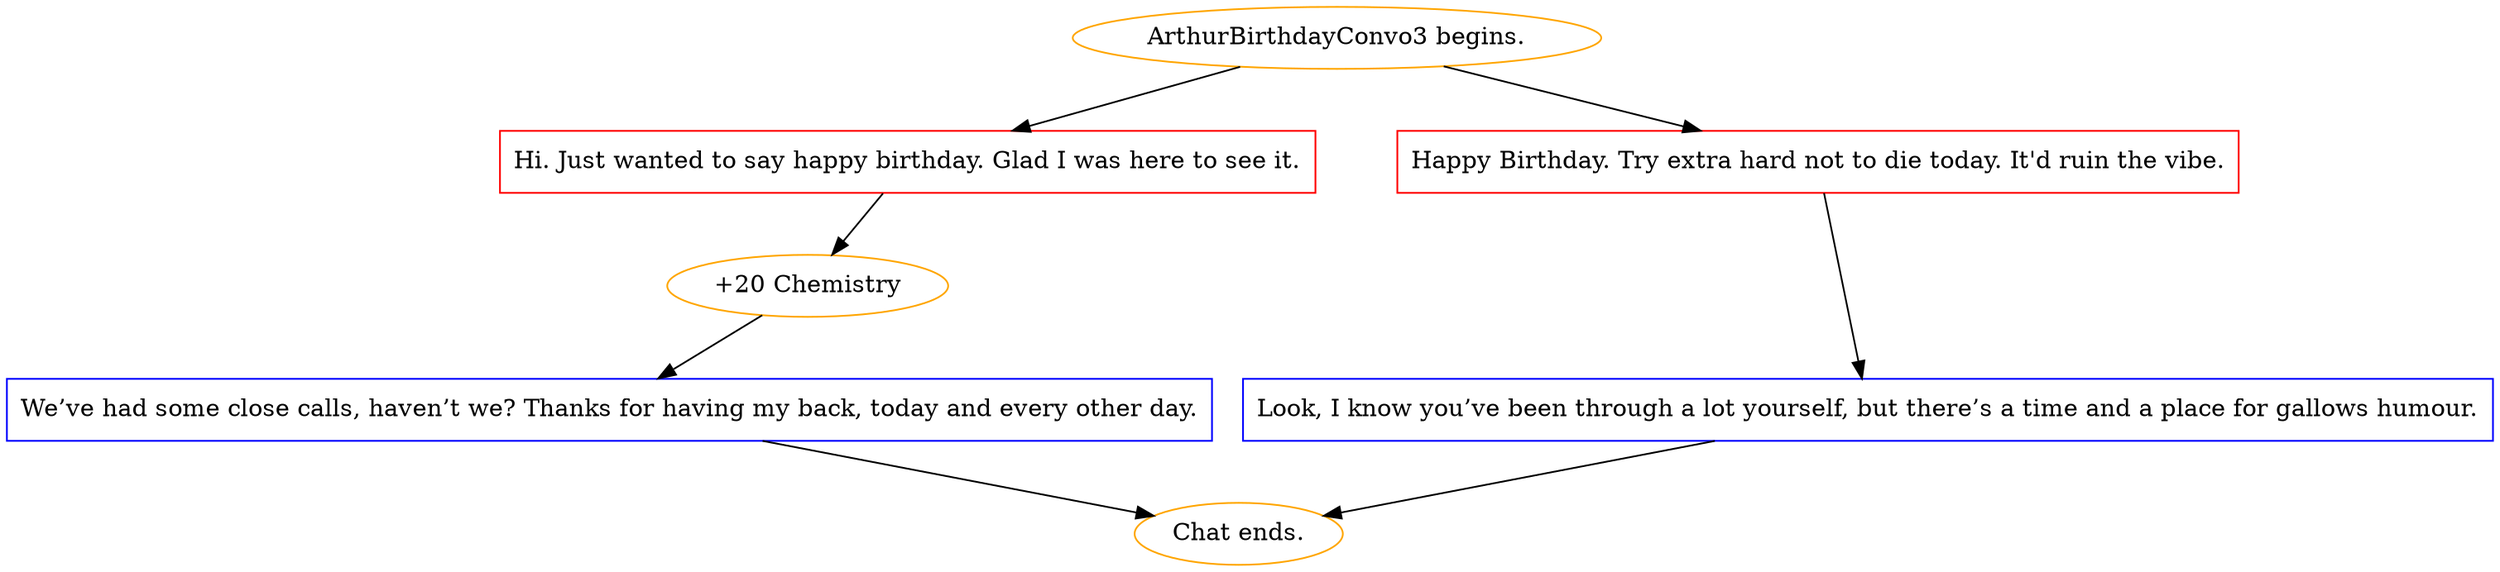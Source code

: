 digraph {
	"ArthurBirthdayConvo3 begins." [color=orange];
		"ArthurBirthdayConvo3 begins." -> j2882612193;
		"ArthurBirthdayConvo3 begins." -> j2481334775;
	j2882612193 [label="Hi. Just wanted to say happy birthday. Glad I was here to see it.",shape=box,color=red];
		j2882612193 -> j1468677507;
	j2481334775 [label="Happy Birthday. Try extra hard not to die today. It'd ruin the vibe.",shape=box,color=red];
		j2481334775 -> j749161762;
	j1468677507 [label="+20 Chemistry",color=orange];
		j1468677507 -> j2017751643;
	j749161762 [label="Look, I know you’ve been through a lot yourself, but there’s a time and a place for gallows humour.",shape=box,color=blue];
		j749161762 -> "Chat ends.";
	j2017751643 [label="We’ve had some close calls, haven’t we? Thanks for having my back, today and every other day.",shape=box,color=blue];
		j2017751643 -> "Chat ends.";
	"Chat ends." [color=orange];
}
